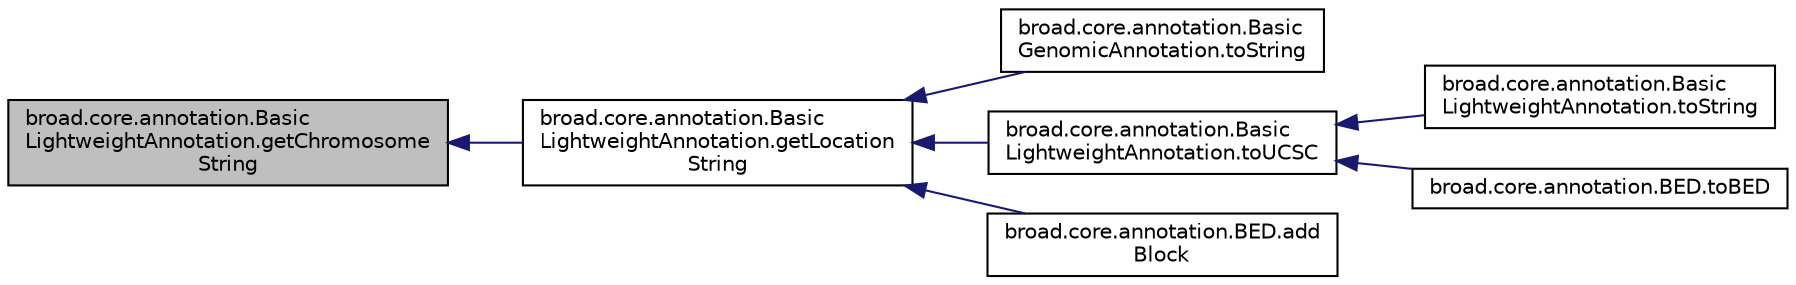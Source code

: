 digraph "broad.core.annotation.BasicLightweightAnnotation.getChromosomeString"
{
  edge [fontname="Helvetica",fontsize="10",labelfontname="Helvetica",labelfontsize="10"];
  node [fontname="Helvetica",fontsize="10",shape=record];
  rankdir="LR";
  Node1 [label="broad.core.annotation.Basic\lLightweightAnnotation.getChromosome\lString",height=0.2,width=0.4,color="black", fillcolor="grey75", style="filled" fontcolor="black"];
  Node1 -> Node2 [dir="back",color="midnightblue",fontsize="10",style="solid"];
  Node2 [label="broad.core.annotation.Basic\lLightweightAnnotation.getLocation\lString",height=0.2,width=0.4,color="black", fillcolor="white", style="filled",URL="$classbroad_1_1core_1_1annotation_1_1_basic_lightweight_annotation.html#a768a87c705c0f6abc1025dc776486cc9"];
  Node2 -> Node3 [dir="back",color="midnightblue",fontsize="10",style="solid"];
  Node3 [label="broad.core.annotation.Basic\lGenomicAnnotation.toString",height=0.2,width=0.4,color="black", fillcolor="white", style="filled",URL="$classbroad_1_1core_1_1annotation_1_1_basic_genomic_annotation.html#a56e9868db1deb9f569cd17ab979f48cc"];
  Node2 -> Node4 [dir="back",color="midnightblue",fontsize="10",style="solid"];
  Node4 [label="broad.core.annotation.Basic\lLightweightAnnotation.toUCSC",height=0.2,width=0.4,color="black", fillcolor="white", style="filled",URL="$classbroad_1_1core_1_1annotation_1_1_basic_lightweight_annotation.html#a82903ca4b9f07f9b7bcafe7ef43afd82"];
  Node4 -> Node5 [dir="back",color="midnightblue",fontsize="10",style="solid"];
  Node5 [label="broad.core.annotation.Basic\lLightweightAnnotation.toString",height=0.2,width=0.4,color="black", fillcolor="white", style="filled",URL="$classbroad_1_1core_1_1annotation_1_1_basic_lightweight_annotation.html#a1c548c67447aa8ad08f8312d3f30c3d9"];
  Node4 -> Node6 [dir="back",color="midnightblue",fontsize="10",style="solid"];
  Node6 [label="broad.core.annotation.BED.toBED",height=0.2,width=0.4,color="black", fillcolor="white", style="filled",URL="$classbroad_1_1core_1_1annotation_1_1_b_e_d.html#acf8673ace0b95319a72e7bf115d80f5b"];
  Node2 -> Node7 [dir="back",color="midnightblue",fontsize="10",style="solid"];
  Node7 [label="broad.core.annotation.BED.add\lBlock",height=0.2,width=0.4,color="black", fillcolor="white", style="filled",URL="$classbroad_1_1core_1_1annotation_1_1_b_e_d.html#a93232cebb0a54bf0ad8c43dc8b6e8e95"];
}
